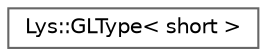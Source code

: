 digraph "Graphical Class Hierarchy"
{
 // LATEX_PDF_SIZE
  bgcolor="transparent";
  edge [fontname=Helvetica,fontsize=10,labelfontname=Helvetica,labelfontsize=10];
  node [fontname=Helvetica,fontsize=10,shape=box,height=0.2,width=0.4];
  rankdir="LR";
  Node0 [id="Node000000",label="Lys::GLType\< short \>",height=0.2,width=0.4,color="grey40", fillcolor="white", style="filled",URL="$structLys_1_1GLType_3_01short_01_4.html",tooltip=" "];
}
